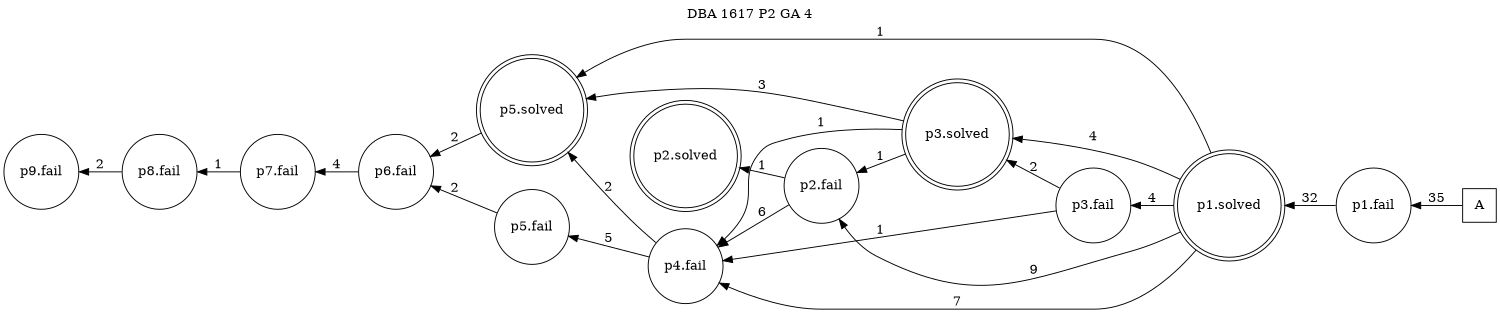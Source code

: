 digraph DBA_1617_P2_GA_4_GOOD {
labelloc="tl"
label= " DBA 1617 P2 GA 4 "
rankdir="RL";
graph [ size=" 10 , 10 !"]

"A" [shape="square" label="A"]
"p1.fail" [shape="circle" label="p1.fail"]
"p1.solved" [shape="doublecircle" label="p1.solved"]
"p2.fail" [shape="circle" label="p2.fail"]
"p3.fail" [shape="circle" label="p3.fail"]
"p3.solved" [shape="doublecircle" label="p3.solved"]
"p4.fail" [shape="circle" label="p4.fail"]
"p5.fail" [shape="circle" label="p5.fail"]
"p6.fail" [shape="circle" label="p6.fail"]
"p7.fail" [shape="circle" label="p7.fail"]
"p5.solved" [shape="doublecircle" label="p5.solved"]
"p8.fail" [shape="circle" label="p8.fail"]
"p9.fail" [shape="circle" label="p9.fail"]
"p2.solved" [shape="doublecircle" label="p2.solved"]
"A" -> "p1.fail" [ label=35]
"p1.fail" -> "p1.solved" [ label=32]
"p1.solved" -> "p2.fail" [ label=9]
"p1.solved" -> "p3.fail" [ label=4]
"p1.solved" -> "p3.solved" [ label=4]
"p1.solved" -> "p4.fail" [ label=7]
"p1.solved" -> "p5.solved" [ label=1]
"p2.fail" -> "p4.fail" [ label=6]
"p2.fail" -> "p2.solved" [ label=1]
"p3.fail" -> "p3.solved" [ label=2]
"p3.fail" -> "p4.fail" [ label=1]
"p3.solved" -> "p2.fail" [ label=1]
"p3.solved" -> "p4.fail" [ label=1]
"p3.solved" -> "p5.solved" [ label=3]
"p4.fail" -> "p5.fail" [ label=5]
"p4.fail" -> "p5.solved" [ label=2]
"p5.fail" -> "p6.fail" [ label=2]
"p6.fail" -> "p7.fail" [ label=4]
"p7.fail" -> "p8.fail" [ label=1]
"p5.solved" -> "p6.fail" [ label=2]
"p8.fail" -> "p9.fail" [ label=2]
}
